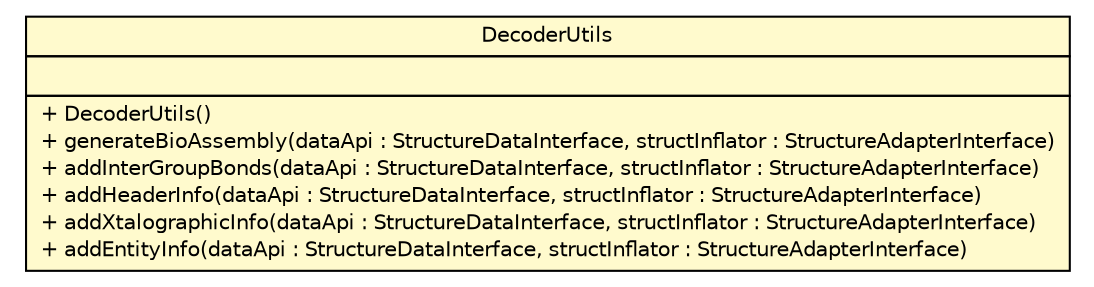#!/usr/local/bin/dot
#
# Class diagram 
# Generated by UMLGraph version R5_6 (http://www.umlgraph.org/)
#

digraph G {
	edge [fontname="Helvetica",fontsize=10,labelfontname="Helvetica",labelfontsize=10];
	node [fontname="Helvetica",fontsize=10,shape=plaintext];
	nodesep=0.25;
	ranksep=0.5;
	// org.rcsb.mmtf.decoder.DecoderUtils
	c658 [label=<<table title="org.rcsb.mmtf.decoder.DecoderUtils" border="0" cellborder="1" cellspacing="0" cellpadding="2" port="p" bgcolor="lemonChiffon" href="./DecoderUtils.html">
		<tr><td><table border="0" cellspacing="0" cellpadding="1">
<tr><td align="center" balign="center"> DecoderUtils </td></tr>
		</table></td></tr>
		<tr><td><table border="0" cellspacing="0" cellpadding="1">
<tr><td align="left" balign="left">  </td></tr>
		</table></td></tr>
		<tr><td><table border="0" cellspacing="0" cellpadding="1">
<tr><td align="left" balign="left"> + DecoderUtils() </td></tr>
<tr><td align="left" balign="left"> + generateBioAssembly(dataApi : StructureDataInterface, structInflator : StructureAdapterInterface) </td></tr>
<tr><td align="left" balign="left"> + addInterGroupBonds(dataApi : StructureDataInterface, structInflator : StructureAdapterInterface) </td></tr>
<tr><td align="left" balign="left"> + addHeaderInfo(dataApi : StructureDataInterface, structInflator : StructureAdapterInterface) </td></tr>
<tr><td align="left" balign="left"> + addXtalographicInfo(dataApi : StructureDataInterface, structInflator : StructureAdapterInterface) </td></tr>
<tr><td align="left" balign="left"> + addEntityInfo(dataApi : StructureDataInterface, structInflator : StructureAdapterInterface) </td></tr>
		</table></td></tr>
		</table>>, URL="./DecoderUtils.html", fontname="Helvetica", fontcolor="black", fontsize=10.0];
}

